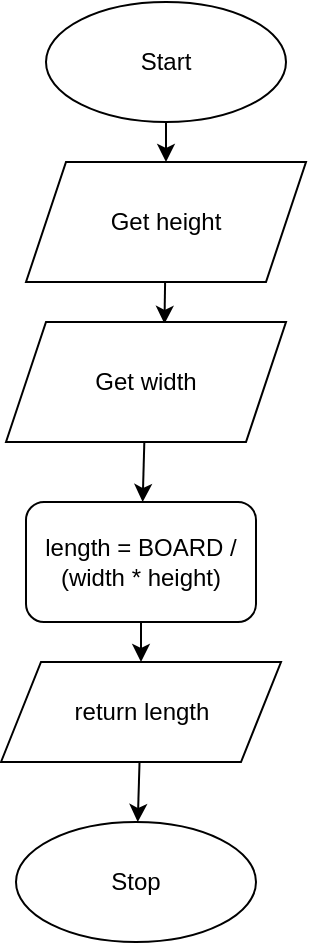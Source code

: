 <mxfile>
    <diagram id="bVoswQC8T6PlKmy4Bn8u" name="Page-1">
        <mxGraphModel dx="699" dy="660" grid="1" gridSize="10" guides="1" tooltips="1" connect="1" arrows="1" fold="1" page="1" pageScale="1" pageWidth="827" pageHeight="1169" math="0" shadow="0">
            <root>
                <mxCell id="0"/>
                <mxCell id="1" parent="0"/>
                <mxCell id="254" value="" style="edgeStyle=none;html=1;" edge="1" parent="1" source="3" target="249">
                    <mxGeometry relative="1" as="geometry"/>
                </mxCell>
                <mxCell id="3" value="Start" style="ellipse;whiteSpace=wrap;html=1;" parent="1" vertex="1">
                    <mxGeometry x="105" y="130" width="120" height="60" as="geometry"/>
                </mxCell>
                <mxCell id="261" value="" style="edgeStyle=none;html=1;" edge="1" parent="1" source="242" target="260">
                    <mxGeometry relative="1" as="geometry"/>
                </mxCell>
                <mxCell id="242" value="return length" style="shape=parallelogram;perimeter=parallelogramPerimeter;whiteSpace=wrap;html=1;fixedSize=1;" parent="1" vertex="1">
                    <mxGeometry x="82.5" y="460" width="140" height="50" as="geometry"/>
                </mxCell>
                <mxCell id="253" style="edgeStyle=none;html=1;entryX=0.566;entryY=0.015;entryDx=0;entryDy=0;entryPerimeter=0;" edge="1" parent="1" source="249" target="250">
                    <mxGeometry relative="1" as="geometry"/>
                </mxCell>
                <mxCell id="249" value="Get height" style="shape=parallelogram;perimeter=parallelogramPerimeter;whiteSpace=wrap;html=1;fixedSize=1;" vertex="1" parent="1">
                    <mxGeometry x="95" y="210" width="140" height="60" as="geometry"/>
                </mxCell>
                <mxCell id="263" value="" style="edgeStyle=none;html=1;" edge="1" parent="1" source="250" target="255">
                    <mxGeometry relative="1" as="geometry"/>
                </mxCell>
                <mxCell id="250" value="Get width" style="shape=parallelogram;perimeter=parallelogramPerimeter;whiteSpace=wrap;html=1;fixedSize=1;" vertex="1" parent="1">
                    <mxGeometry x="85" y="290" width="140" height="60" as="geometry"/>
                </mxCell>
                <mxCell id="257" value="" style="edgeStyle=none;html=1;" edge="1" parent="1" source="255" target="242">
                    <mxGeometry relative="1" as="geometry"/>
                </mxCell>
                <mxCell id="255" value="length = BOARD / (width * height)" style="rounded=1;whiteSpace=wrap;html=1;" vertex="1" parent="1">
                    <mxGeometry x="95" y="380" width="115" height="60" as="geometry"/>
                </mxCell>
                <mxCell id="260" value="Stop" style="ellipse;whiteSpace=wrap;html=1;" vertex="1" parent="1">
                    <mxGeometry x="90" y="540" width="120" height="60" as="geometry"/>
                </mxCell>
            </root>
        </mxGraphModel>
    </diagram>
</mxfile>